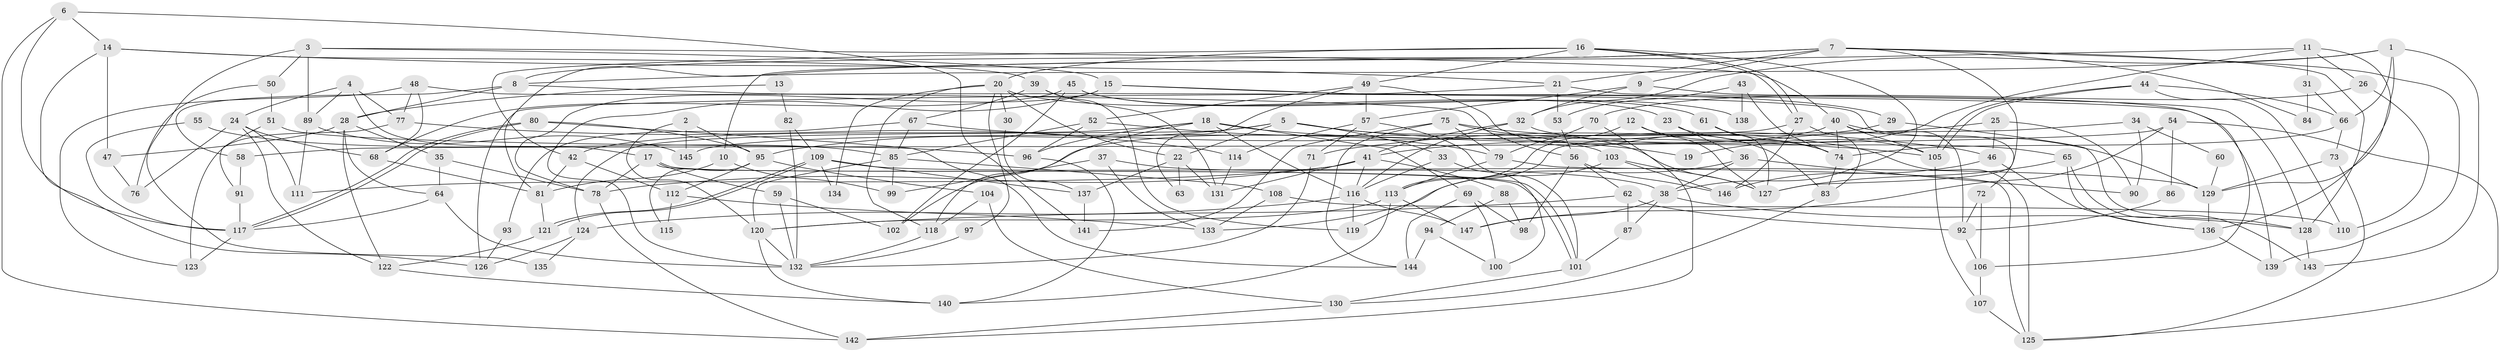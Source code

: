 // coarse degree distribution, {6: 0.17777777777777778, 9: 0.13333333333333333, 13: 0.022222222222222223, 7: 0.1111111111111111, 5: 0.13333333333333333, 4: 0.13333333333333333, 8: 0.1111111111111111, 10: 0.08888888888888889, 3: 0.022222222222222223, 11: 0.022222222222222223, 12: 0.022222222222222223, 2: 0.022222222222222223}
// Generated by graph-tools (version 1.1) at 2025/37/03/04/25 23:37:05]
// undirected, 147 vertices, 294 edges
graph export_dot {
  node [color=gray90,style=filled];
  1;
  2;
  3;
  4;
  5;
  6;
  7;
  8;
  9;
  10;
  11;
  12;
  13;
  14;
  15;
  16;
  17;
  18;
  19;
  20;
  21;
  22;
  23;
  24;
  25;
  26;
  27;
  28;
  29;
  30;
  31;
  32;
  33;
  34;
  35;
  36;
  37;
  38;
  39;
  40;
  41;
  42;
  43;
  44;
  45;
  46;
  47;
  48;
  49;
  50;
  51;
  52;
  53;
  54;
  55;
  56;
  57;
  58;
  59;
  60;
  61;
  62;
  63;
  64;
  65;
  66;
  67;
  68;
  69;
  70;
  71;
  72;
  73;
  74;
  75;
  76;
  77;
  78;
  79;
  80;
  81;
  82;
  83;
  84;
  85;
  86;
  87;
  88;
  89;
  90;
  91;
  92;
  93;
  94;
  95;
  96;
  97;
  98;
  99;
  100;
  101;
  102;
  103;
  104;
  105;
  106;
  107;
  108;
  109;
  110;
  111;
  112;
  113;
  114;
  115;
  116;
  117;
  118;
  119;
  120;
  121;
  122;
  123;
  124;
  125;
  126;
  127;
  128;
  129;
  130;
  131;
  132;
  133;
  134;
  135;
  136;
  137;
  138;
  139;
  140;
  141;
  142;
  143;
  144;
  145;
  146;
  147;
  1 -- 129;
  1 -- 32;
  1 -- 8;
  1 -- 66;
  1 -- 143;
  2 -- 95;
  2 -- 120;
  2 -- 145;
  3 -- 89;
  3 -- 50;
  3 -- 15;
  3 -- 40;
  3 -- 135;
  4 -- 89;
  4 -- 17;
  4 -- 24;
  4 -- 77;
  5 -- 95;
  5 -- 22;
  5 -- 19;
  5 -- 33;
  5 -- 103;
  5 -- 124;
  6 -- 14;
  6 -- 117;
  6 -- 141;
  6 -- 142;
  7 -- 128;
  7 -- 139;
  7 -- 8;
  7 -- 9;
  7 -- 10;
  7 -- 21;
  7 -- 84;
  7 -- 127;
  8 -- 28;
  8 -- 56;
  8 -- 58;
  9 -- 32;
  9 -- 57;
  9 -- 106;
  10 -- 81;
  10 -- 99;
  11 -- 136;
  11 -- 81;
  11 -- 19;
  11 -- 26;
  11 -- 31;
  12 -- 127;
  12 -- 74;
  12 -- 113;
  13 -- 28;
  13 -- 82;
  14 -- 21;
  14 -- 39;
  14 -- 47;
  14 -- 126;
  15 -- 29;
  15 -- 78;
  15 -- 132;
  15 -- 139;
  16 -- 27;
  16 -- 27;
  16 -- 38;
  16 -- 20;
  16 -- 42;
  16 -- 49;
  17 -- 101;
  17 -- 101;
  17 -- 78;
  17 -- 59;
  18 -- 96;
  18 -- 116;
  18 -- 42;
  18 -- 46;
  18 -- 69;
  18 -- 118;
  20 -- 118;
  20 -- 22;
  20 -- 23;
  20 -- 30;
  20 -- 97;
  20 -- 134;
  21 -- 126;
  21 -- 53;
  21 -- 128;
  22 -- 137;
  22 -- 63;
  22 -- 131;
  23 -- 105;
  23 -- 36;
  24 -- 68;
  24 -- 76;
  24 -- 111;
  24 -- 122;
  25 -- 46;
  25 -- 71;
  25 -- 90;
  26 -- 70;
  26 -- 110;
  27 -- 146;
  27 -- 83;
  27 -- 145;
  28 -- 35;
  28 -- 47;
  28 -- 64;
  28 -- 122;
  29 -- 128;
  29 -- 41;
  30 -- 137;
  31 -- 66;
  31 -- 84;
  32 -- 41;
  32 -- 116;
  32 -- 65;
  33 -- 116;
  33 -- 100;
  34 -- 90;
  34 -- 113;
  34 -- 60;
  35 -- 78;
  35 -- 64;
  36 -- 38;
  36 -- 90;
  36 -- 133;
  37 -- 133;
  37 -- 99;
  37 -- 38;
  38 -- 87;
  38 -- 128;
  38 -- 147;
  39 -- 131;
  39 -- 119;
  39 -- 67;
  40 -- 74;
  40 -- 92;
  40 -- 102;
  40 -- 105;
  40 -- 129;
  41 -- 131;
  41 -- 78;
  41 -- 88;
  41 -- 111;
  41 -- 116;
  42 -- 81;
  42 -- 112;
  43 -- 74;
  43 -- 53;
  43 -- 138;
  44 -- 105;
  44 -- 105;
  44 -- 66;
  44 -- 110;
  45 -- 68;
  45 -- 102;
  45 -- 61;
  45 -- 138;
  46 -- 136;
  46 -- 146;
  47 -- 76;
  48 -- 77;
  48 -- 72;
  48 -- 68;
  48 -- 123;
  49 -- 83;
  49 -- 52;
  49 -- 57;
  49 -- 63;
  50 -- 51;
  50 -- 76;
  51 -- 91;
  51 -- 96;
  52 -- 79;
  52 -- 85;
  52 -- 96;
  53 -- 56;
  54 -- 147;
  54 -- 125;
  54 -- 58;
  54 -- 86;
  55 -- 117;
  55 -- 85;
  56 -- 146;
  56 -- 62;
  56 -- 98;
  57 -- 71;
  57 -- 101;
  57 -- 114;
  58 -- 91;
  59 -- 132;
  59 -- 102;
  60 -- 129;
  61 -- 127;
  61 -- 74;
  62 -- 120;
  62 -- 87;
  62 -- 92;
  64 -- 132;
  64 -- 117;
  65 -- 143;
  65 -- 127;
  65 -- 136;
  66 -- 74;
  66 -- 73;
  67 -- 105;
  67 -- 85;
  67 -- 93;
  68 -- 81;
  69 -- 100;
  69 -- 98;
  69 -- 144;
  70 -- 79;
  70 -- 142;
  71 -- 132;
  72 -- 106;
  72 -- 92;
  73 -- 125;
  73 -- 129;
  74 -- 83;
  75 -- 79;
  75 -- 127;
  75 -- 125;
  75 -- 141;
  75 -- 144;
  77 -- 123;
  77 -- 114;
  78 -- 142;
  79 -- 113;
  79 -- 125;
  80 -- 144;
  80 -- 117;
  80 -- 117;
  80 -- 95;
  81 -- 121;
  82 -- 109;
  82 -- 132;
  83 -- 130;
  85 -- 99;
  85 -- 108;
  85 -- 120;
  86 -- 92;
  87 -- 101;
  88 -- 98;
  88 -- 94;
  89 -- 145;
  89 -- 111;
  91 -- 117;
  92 -- 106;
  93 -- 126;
  94 -- 144;
  94 -- 100;
  95 -- 112;
  95 -- 104;
  95 -- 115;
  96 -- 140;
  97 -- 132;
  101 -- 130;
  103 -- 127;
  103 -- 119;
  103 -- 146;
  104 -- 118;
  104 -- 130;
  105 -- 107;
  106 -- 107;
  107 -- 125;
  108 -- 110;
  108 -- 133;
  109 -- 121;
  109 -- 121;
  109 -- 129;
  109 -- 134;
  109 -- 137;
  112 -- 133;
  112 -- 115;
  113 -- 140;
  113 -- 120;
  113 -- 147;
  114 -- 131;
  116 -- 147;
  116 -- 119;
  116 -- 124;
  117 -- 123;
  118 -- 132;
  120 -- 132;
  120 -- 140;
  121 -- 122;
  122 -- 140;
  124 -- 126;
  124 -- 135;
  128 -- 143;
  129 -- 136;
  130 -- 142;
  136 -- 139;
  137 -- 141;
}
